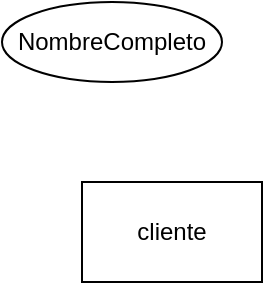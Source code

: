 <mxfile version="26.2.14">
  <diagram id="R2lEEEUBdFMjLlhIrx00" name="Page-1">
    <mxGraphModel dx="679" dy="370" grid="1" gridSize="10" guides="1" tooltips="1" connect="1" arrows="1" fold="1" page="1" pageScale="1" pageWidth="850" pageHeight="1100" math="0" shadow="0" extFonts="Permanent Marker^https://fonts.googleapis.com/css?family=Permanent+Marker">
      <root>
        <mxCell id="0" />
        <mxCell id="1" parent="0" />
        <mxCell id="QRwu_74WUOVEL1OXg8HM-1" value="cliente" style="rounded=0;whiteSpace=wrap;html=1;" vertex="1" parent="1">
          <mxGeometry x="160" y="200" width="90" height="50" as="geometry" />
        </mxCell>
        <mxCell id="QRwu_74WUOVEL1OXg8HM-2" value="NombreCompleto" style="ellipse;whiteSpace=wrap;html=1;" vertex="1" parent="1">
          <mxGeometry x="120" y="110" width="110" height="40" as="geometry" />
        </mxCell>
      </root>
    </mxGraphModel>
  </diagram>
</mxfile>
